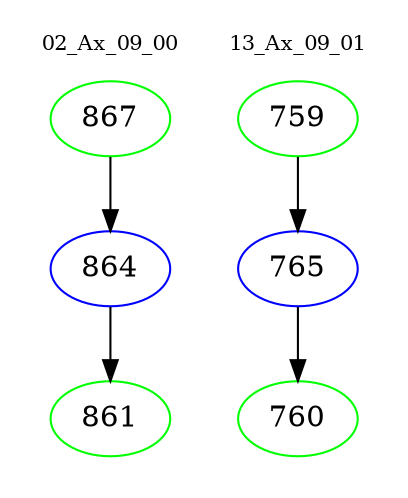 digraph{
subgraph cluster_0 {
color = white
label = "02_Ax_09_00";
fontsize=10;
T0_867 [label="867", color="green"]
T0_867 -> T0_864 [color="black"]
T0_864 [label="864", color="blue"]
T0_864 -> T0_861 [color="black"]
T0_861 [label="861", color="green"]
}
subgraph cluster_1 {
color = white
label = "13_Ax_09_01";
fontsize=10;
T1_759 [label="759", color="green"]
T1_759 -> T1_765 [color="black"]
T1_765 [label="765", color="blue"]
T1_765 -> T1_760 [color="black"]
T1_760 [label="760", color="green"]
}
}
